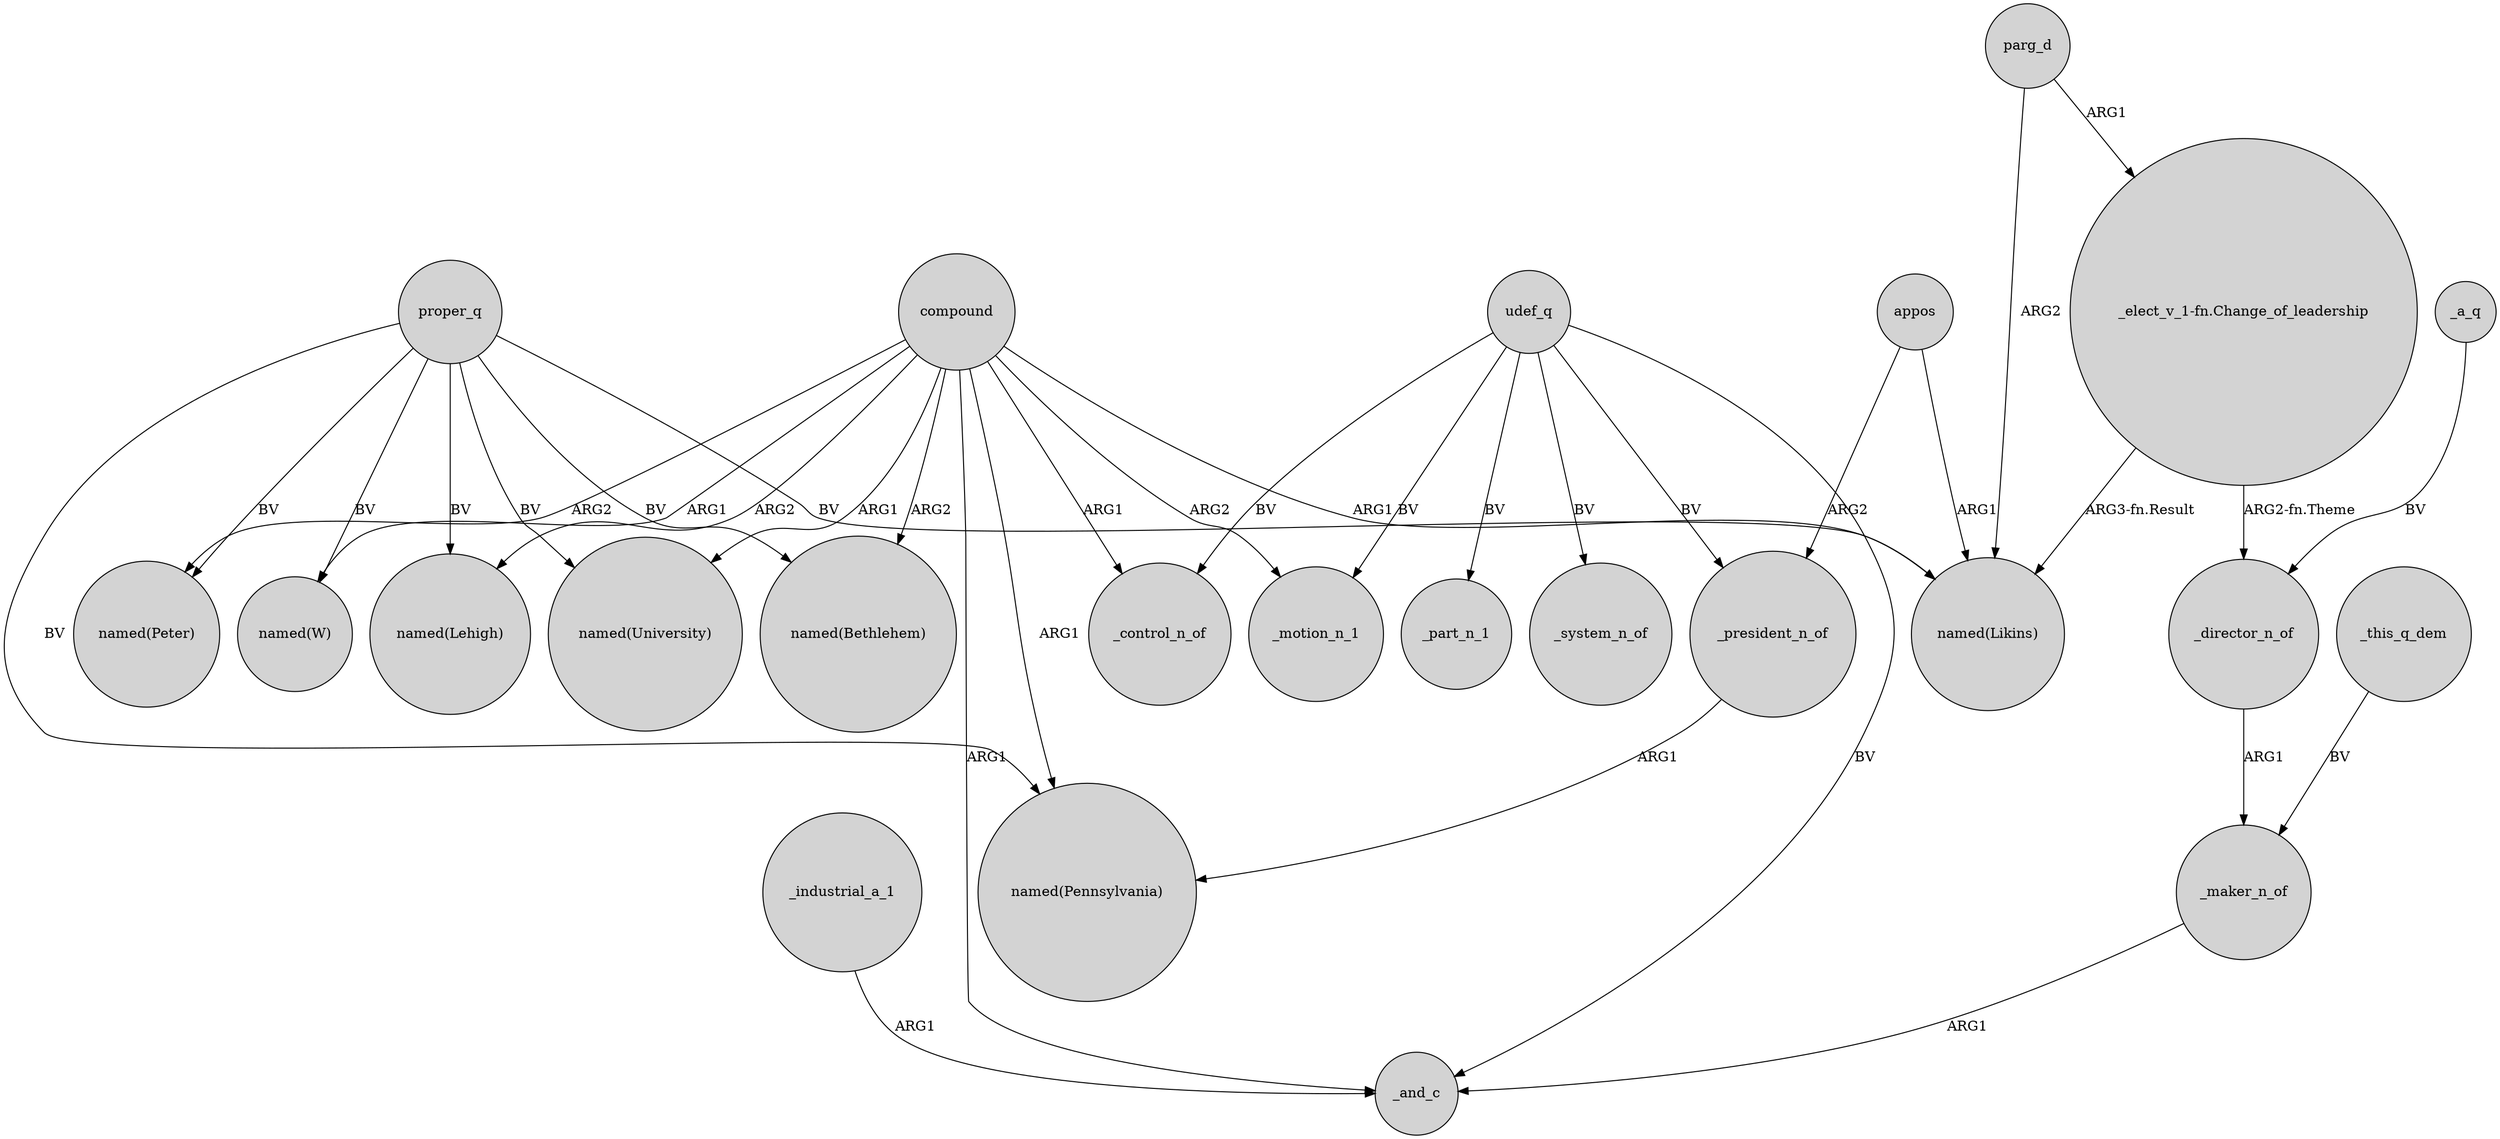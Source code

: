 digraph {
	node [shape=circle style=filled]
	_maker_n_of -> _and_c [label=ARG1]
	_industrial_a_1 -> _and_c [label=ARG1]
	proper_q -> "named(W)" [label=BV]
	compound -> "named(University)" [label=ARG1]
	udef_q -> _control_n_of [label=BV]
	proper_q -> "named(Lehigh)" [label=BV]
	_president_n_of -> "named(Pennsylvania)" [label=ARG1]
	compound -> _motion_n_1 [label=ARG2]
	compound -> "named(Bethlehem)" [label=ARG2]
	_director_n_of -> _maker_n_of [label=ARG1]
	udef_q -> _system_n_of [label=BV]
	parg_d -> "named(Likins)" [label=ARG2]
	parg_d -> "_elect_v_1-fn.Change_of_leadership" [label=ARG1]
	proper_q -> "named(Peter)" [label=BV]
	appos -> _president_n_of [label=ARG2]
	udef_q -> _motion_n_1 [label=BV]
	compound -> "named(Peter)" [label=ARG2]
	proper_q -> "named(Likins)" [label=BV]
	proper_q -> "named(Bethlehem)" [label=BV]
	udef_q -> _president_n_of [label=BV]
	compound -> "named(W)" [label=ARG1]
	compound -> _control_n_of [label=ARG1]
	compound -> "named(Likins)" [label=ARG1]
	_a_q -> _director_n_of [label=BV]
	compound -> _and_c [label=ARG1]
	"_elect_v_1-fn.Change_of_leadership" -> _director_n_of [label="ARG2-fn.Theme"]
	compound -> "named(Lehigh)" [label=ARG2]
	_this_q_dem -> _maker_n_of [label=BV]
	udef_q -> _part_n_1 [label=BV]
	"_elect_v_1-fn.Change_of_leadership" -> "named(Likins)" [label="ARG3-fn.Result"]
	proper_q -> "named(Pennsylvania)" [label=BV]
	compound -> "named(Pennsylvania)" [label=ARG1]
	udef_q -> _and_c [label=BV]
	proper_q -> "named(University)" [label=BV]
	appos -> "named(Likins)" [label=ARG1]
}
